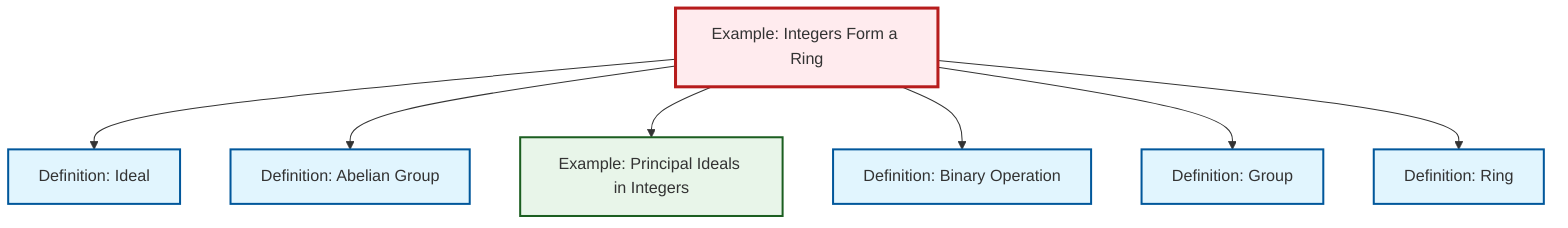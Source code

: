 graph TD
    classDef definition fill:#e1f5fe,stroke:#01579b,stroke-width:2px
    classDef theorem fill:#f3e5f5,stroke:#4a148c,stroke-width:2px
    classDef axiom fill:#fff3e0,stroke:#e65100,stroke-width:2px
    classDef example fill:#e8f5e9,stroke:#1b5e20,stroke-width:2px
    classDef current fill:#ffebee,stroke:#b71c1c,stroke-width:3px
    def-group["Definition: Group"]:::definition
    def-ideal["Definition: Ideal"]:::definition
    def-binary-operation["Definition: Binary Operation"]:::definition
    def-abelian-group["Definition: Abelian Group"]:::definition
    ex-integers-ring["Example: Integers Form a Ring"]:::example
    def-ring["Definition: Ring"]:::definition
    ex-principal-ideal["Example: Principal Ideals in Integers"]:::example
    ex-integers-ring --> def-ideal
    ex-integers-ring --> def-abelian-group
    ex-integers-ring --> ex-principal-ideal
    ex-integers-ring --> def-binary-operation
    ex-integers-ring --> def-group
    ex-integers-ring --> def-ring
    class ex-integers-ring current